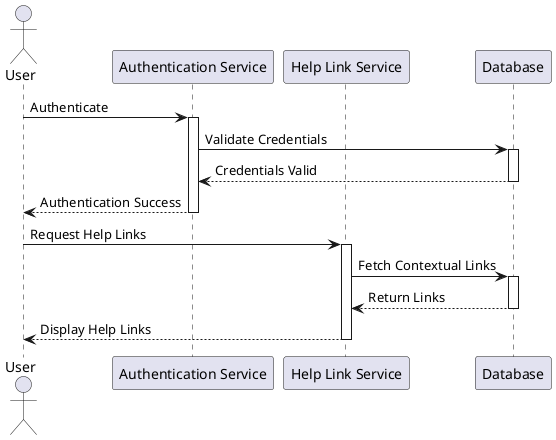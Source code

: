 @startuml
actor User
participant "Authentication Service" as Auth
participant "Help Link Service" as HelpService
participant "Database" as DB

User -> Auth : Authenticate
activate Auth
Auth -> DB : Validate Credentials
activate DB
DB --> Auth : Credentials Valid
deactivate DB

Auth --> User : Authentication Success
deactivate Auth

User -> HelpService : Request Help Links
activate HelpService
HelpService -> DB : Fetch Contextual Links
activate DB
DB --> HelpService : Return Links
deactivate DB

HelpService --> User : Display Help Links
deactivate HelpService

@enduml
